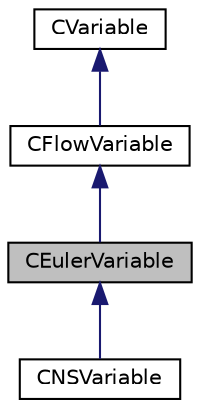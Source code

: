 digraph "CEulerVariable"
{
 // LATEX_PDF_SIZE
  edge [fontname="Helvetica",fontsize="10",labelfontname="Helvetica",labelfontsize="10"];
  node [fontname="Helvetica",fontsize="10",shape=record];
  Node1 [label="CEulerVariable",height=0.2,width=0.4,color="black", fillcolor="grey75", style="filled", fontcolor="black",tooltip="Class for defining the variables of the compressible Euler solver."];
  Node2 -> Node1 [dir="back",color="midnightblue",fontsize="10",style="solid",fontname="Helvetica"];
  Node2 [label="CFlowVariable",height=0.2,width=0.4,color="black", fillcolor="white", style="filled",URL="$classCFlowVariable.html",tooltip="Class for defining the common variables of flow solvers."];
  Node3 -> Node2 [dir="back",color="midnightblue",fontsize="10",style="solid",fontname="Helvetica"];
  Node3 [label="CVariable",height=0.2,width=0.4,color="black", fillcolor="white", style="filled",URL="$classCVariable.html",tooltip="Main class for defining the variables."];
  Node1 -> Node4 [dir="back",color="midnightblue",fontsize="10",style="solid",fontname="Helvetica"];
  Node4 [label="CNSVariable",height=0.2,width=0.4,color="black", fillcolor="white", style="filled",URL="$classCNSVariable.html",tooltip="Class for defining the variables of the compressible Navier-Stokes solver."];
}
